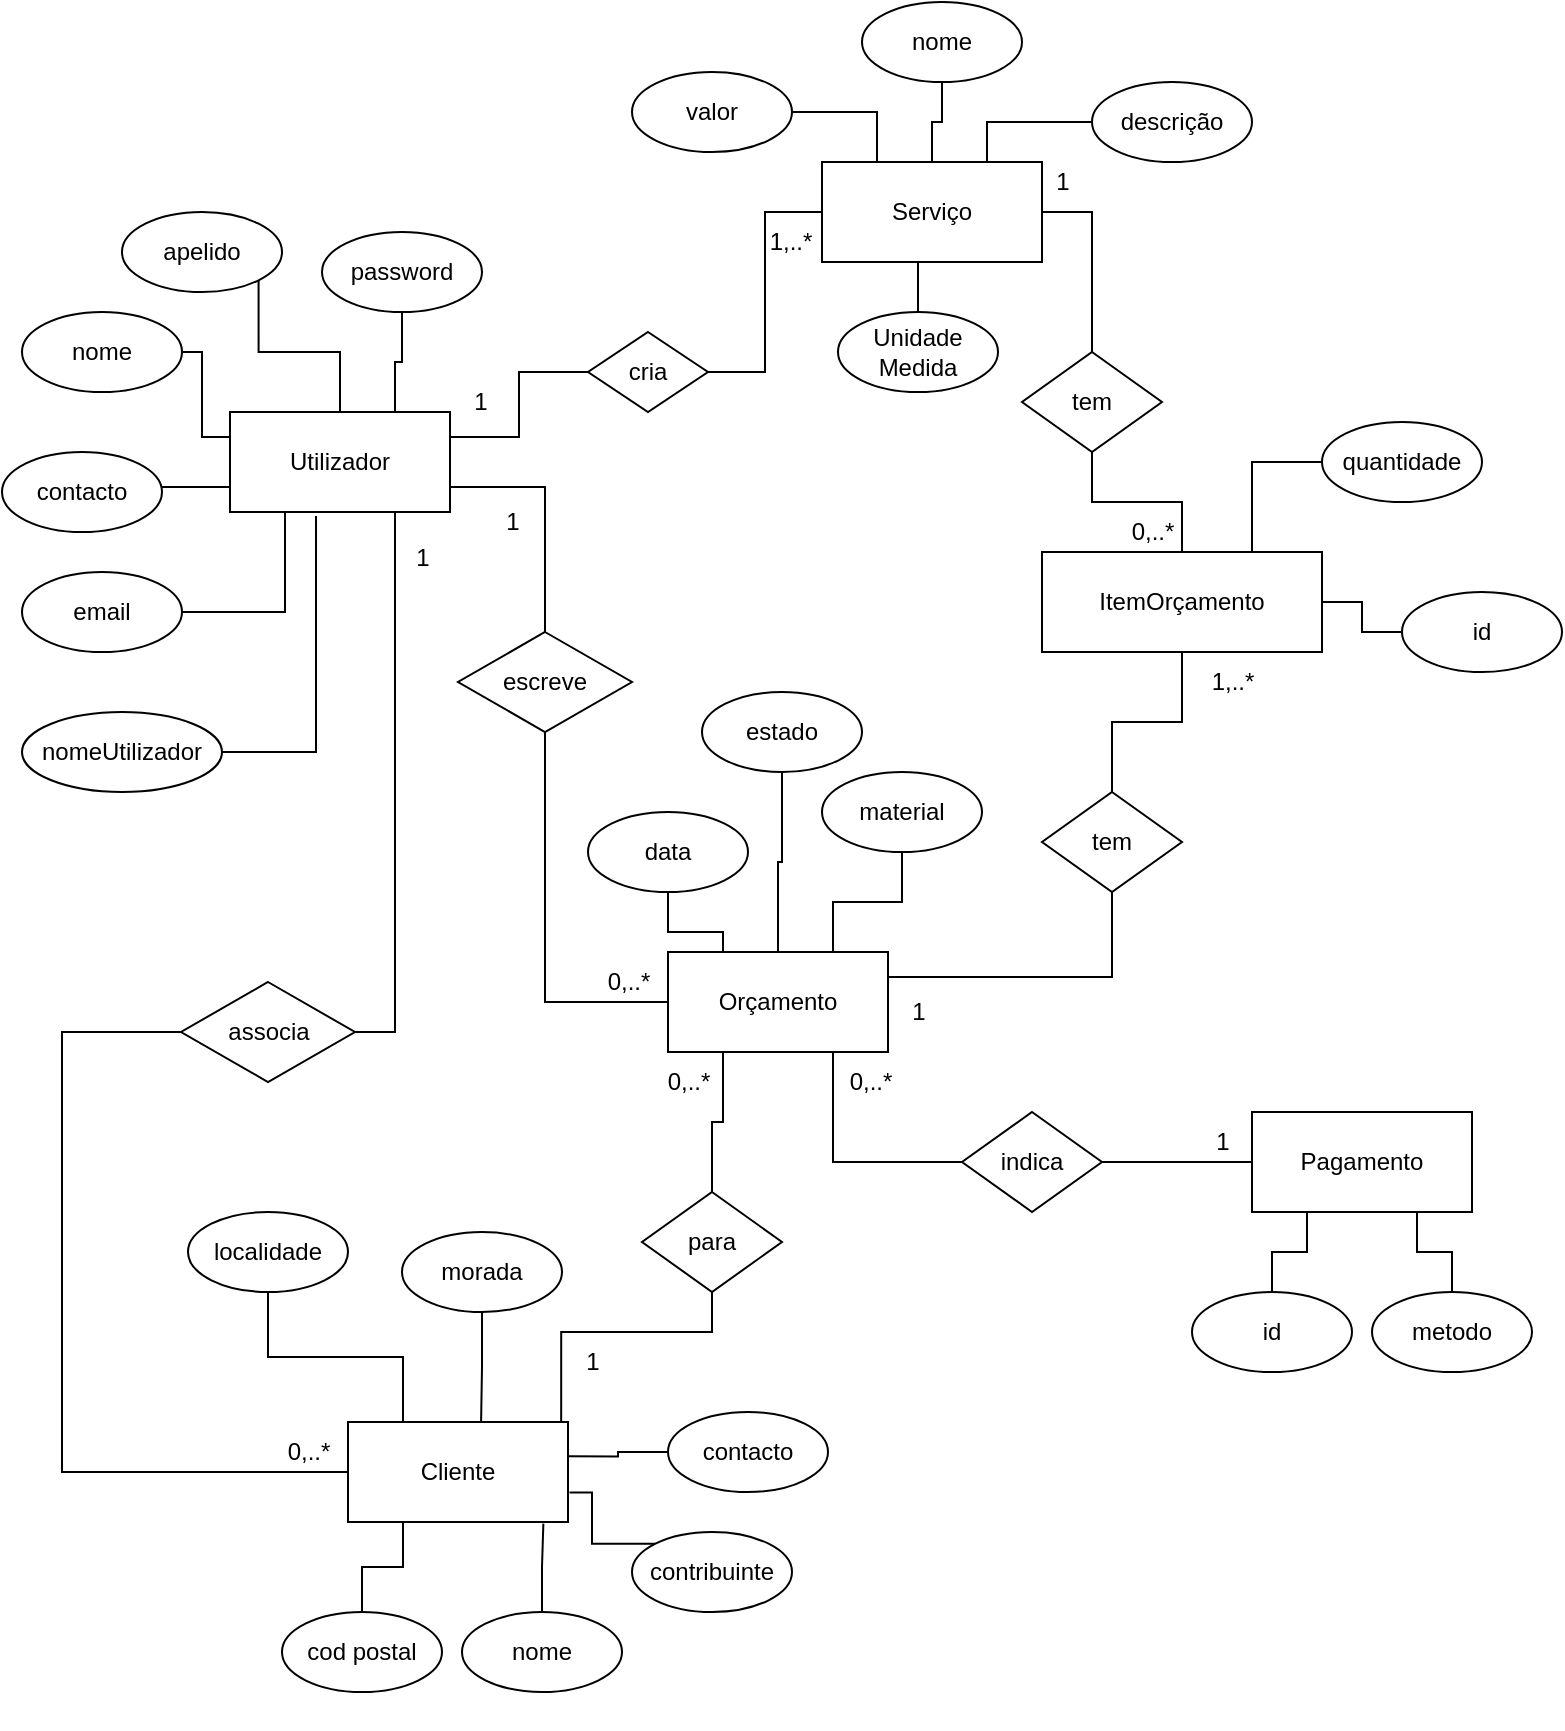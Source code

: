 <mxfile version="21.7.2" type="device">
  <diagram name="Página-1" id="sg6FpjcqBXsTZGkmIxfH">
    <mxGraphModel dx="1434" dy="774" grid="1" gridSize="10" guides="1" tooltips="1" connect="1" arrows="1" fold="1" page="1" pageScale="1" pageWidth="827" pageHeight="1169" math="0" shadow="0">
      <root>
        <mxCell id="0" />
        <mxCell id="1" parent="0" />
        <mxCell id="RxgH645jCnCbGKISRhRZ-43" style="edgeStyle=orthogonalEdgeStyle;rounded=0;orthogonalLoop=1;jettySize=auto;html=1;exitX=1;exitY=0.25;exitDx=0;exitDy=0;entryX=0;entryY=0.5;entryDx=0;entryDy=0;endArrow=none;endFill=0;" parent="1" source="RxgH645jCnCbGKISRhRZ-1" target="RxgH645jCnCbGKISRhRZ-34" edge="1">
          <mxGeometry relative="1" as="geometry" />
        </mxCell>
        <mxCell id="RxgH645jCnCbGKISRhRZ-53" style="edgeStyle=orthogonalEdgeStyle;rounded=0;orthogonalLoop=1;jettySize=auto;html=1;exitX=0.75;exitY=1;exitDx=0;exitDy=0;entryX=1;entryY=0.5;entryDx=0;entryDy=0;endArrow=none;endFill=0;" parent="1" source="RxgH645jCnCbGKISRhRZ-1" target="RxgH645jCnCbGKISRhRZ-37" edge="1">
          <mxGeometry relative="1" as="geometry" />
        </mxCell>
        <mxCell id="RxgH645jCnCbGKISRhRZ-74" style="edgeStyle=orthogonalEdgeStyle;rounded=0;orthogonalLoop=1;jettySize=auto;html=1;exitX=1;exitY=0.75;exitDx=0;exitDy=0;endArrow=none;endFill=0;" parent="1" source="RxgH645jCnCbGKISRhRZ-1" target="RxgH645jCnCbGKISRhRZ-35" edge="1">
          <mxGeometry relative="1" as="geometry" />
        </mxCell>
        <mxCell id="RxgH645jCnCbGKISRhRZ-1" value="Utilizador" style="html=1;whiteSpace=wrap;" parent="1" vertex="1">
          <mxGeometry x="154" y="250" width="110" height="50" as="geometry" />
        </mxCell>
        <mxCell id="RxgH645jCnCbGKISRhRZ-49" style="edgeStyle=orthogonalEdgeStyle;rounded=0;orthogonalLoop=1;jettySize=auto;html=1;exitX=0.75;exitY=1;exitDx=0;exitDy=0;entryX=0;entryY=0.5;entryDx=0;entryDy=0;endArrow=none;endFill=0;" parent="1" source="RxgH645jCnCbGKISRhRZ-2" target="RxgH645jCnCbGKISRhRZ-40" edge="1">
          <mxGeometry relative="1" as="geometry" />
        </mxCell>
        <mxCell id="RxgH645jCnCbGKISRhRZ-51" style="edgeStyle=orthogonalEdgeStyle;rounded=0;orthogonalLoop=1;jettySize=auto;html=1;exitX=0.25;exitY=1;exitDx=0;exitDy=0;entryX=0.5;entryY=0;entryDx=0;entryDy=0;endArrow=none;endFill=0;" parent="1" source="RxgH645jCnCbGKISRhRZ-2" target="RxgH645jCnCbGKISRhRZ-42" edge="1">
          <mxGeometry relative="1" as="geometry" />
        </mxCell>
        <mxCell id="RxgH645jCnCbGKISRhRZ-2" value="Orçamento" style="html=1;whiteSpace=wrap;" parent="1" vertex="1">
          <mxGeometry x="373" y="520" width="110" height="50" as="geometry" />
        </mxCell>
        <mxCell id="RxgH645jCnCbGKISRhRZ-45" style="edgeStyle=orthogonalEdgeStyle;rounded=0;orthogonalLoop=1;jettySize=auto;html=1;exitX=1;exitY=0.5;exitDx=0;exitDy=0;entryX=0.5;entryY=0;entryDx=0;entryDy=0;endArrow=none;endFill=0;" parent="1" source="RxgH645jCnCbGKISRhRZ-3" target="RxgH645jCnCbGKISRhRZ-38" edge="1">
          <mxGeometry relative="1" as="geometry" />
        </mxCell>
        <mxCell id="w6HIhAjS9ZjwIiCBrl9g-2" style="edgeStyle=orthogonalEdgeStyle;rounded=0;orthogonalLoop=1;jettySize=auto;html=1;exitX=0.5;exitY=1;exitDx=0;exitDy=0;entryX=0.5;entryY=0;entryDx=0;entryDy=0;endArrow=none;endFill=0;" edge="1" parent="1" source="RxgH645jCnCbGKISRhRZ-3" target="w6HIhAjS9ZjwIiCBrl9g-1">
          <mxGeometry relative="1" as="geometry" />
        </mxCell>
        <mxCell id="RxgH645jCnCbGKISRhRZ-3" value="Serviço" style="html=1;whiteSpace=wrap;" parent="1" vertex="1">
          <mxGeometry x="450" y="125" width="110" height="50" as="geometry" />
        </mxCell>
        <mxCell id="RxgH645jCnCbGKISRhRZ-4" value="Cliente" style="html=1;whiteSpace=wrap;" parent="1" vertex="1">
          <mxGeometry x="213" y="755" width="110" height="50" as="geometry" />
        </mxCell>
        <mxCell id="RxgH645jCnCbGKISRhRZ-69" style="edgeStyle=orthogonalEdgeStyle;rounded=0;orthogonalLoop=1;jettySize=auto;html=1;exitX=0.5;exitY=1;exitDx=0;exitDy=0;entryX=0.75;entryY=0;entryDx=0;entryDy=0;endArrow=none;endFill=0;" parent="1" source="RxgH645jCnCbGKISRhRZ-6" target="RxgH645jCnCbGKISRhRZ-1" edge="1">
          <mxGeometry relative="1" as="geometry" />
        </mxCell>
        <mxCell id="RxgH645jCnCbGKISRhRZ-6" value="password" style="ellipse;whiteSpace=wrap;html=1;" parent="1" vertex="1">
          <mxGeometry x="200" y="160" width="80" height="40" as="geometry" />
        </mxCell>
        <mxCell id="RxgH645jCnCbGKISRhRZ-70" style="edgeStyle=orthogonalEdgeStyle;rounded=0;orthogonalLoop=1;jettySize=auto;html=1;exitX=1;exitY=1;exitDx=0;exitDy=0;entryX=0.5;entryY=0;entryDx=0;entryDy=0;endArrow=none;endFill=0;" parent="1" source="RxgH645jCnCbGKISRhRZ-7" target="RxgH645jCnCbGKISRhRZ-1" edge="1">
          <mxGeometry relative="1" as="geometry" />
        </mxCell>
        <mxCell id="RxgH645jCnCbGKISRhRZ-7" value="apelido" style="ellipse;whiteSpace=wrap;html=1;" parent="1" vertex="1">
          <mxGeometry x="100" y="150" width="80" height="40" as="geometry" />
        </mxCell>
        <mxCell id="RxgH645jCnCbGKISRhRZ-55" style="edgeStyle=orthogonalEdgeStyle;rounded=0;orthogonalLoop=1;jettySize=auto;html=1;exitX=0.5;exitY=1;exitDx=0;exitDy=0;entryX=0.605;entryY=-0.007;entryDx=0;entryDy=0;entryPerimeter=0;endArrow=none;endFill=0;" parent="1" source="RxgH645jCnCbGKISRhRZ-9" target="RxgH645jCnCbGKISRhRZ-4" edge="1">
          <mxGeometry relative="1" as="geometry" />
        </mxCell>
        <mxCell id="RxgH645jCnCbGKISRhRZ-9" value="morada" style="ellipse;whiteSpace=wrap;html=1;" parent="1" vertex="1">
          <mxGeometry x="240" y="660" width="80" height="40" as="geometry" />
        </mxCell>
        <mxCell id="RxgH645jCnCbGKISRhRZ-72" style="edgeStyle=orthogonalEdgeStyle;rounded=0;orthogonalLoop=1;jettySize=auto;html=1;exitX=1;exitY=0.5;exitDx=0;exitDy=0;entryX=0;entryY=0.75;entryDx=0;entryDy=0;endArrow=none;endFill=0;" parent="1" target="RxgH645jCnCbGKISRhRZ-1" edge="1">
          <mxGeometry relative="1" as="geometry">
            <mxPoint x="116" y="290" as="sourcePoint" />
            <mxPoint x="150" y="287.5" as="targetPoint" />
            <Array as="points">
              <mxPoint x="116" y="288" />
            </Array>
          </mxGeometry>
        </mxCell>
        <mxCell id="RxgH645jCnCbGKISRhRZ-10" value="contacto" style="ellipse;whiteSpace=wrap;html=1;" parent="1" vertex="1">
          <mxGeometry x="40" y="270" width="80" height="40" as="geometry" />
        </mxCell>
        <mxCell id="RxgH645jCnCbGKISRhRZ-73" style="edgeStyle=orthogonalEdgeStyle;rounded=0;orthogonalLoop=1;jettySize=auto;html=1;exitX=1;exitY=0.5;exitDx=0;exitDy=0;entryX=0.25;entryY=1;entryDx=0;entryDy=0;endArrow=none;endFill=0;" parent="1" source="RxgH645jCnCbGKISRhRZ-11" target="RxgH645jCnCbGKISRhRZ-1" edge="1">
          <mxGeometry relative="1" as="geometry" />
        </mxCell>
        <mxCell id="RxgH645jCnCbGKISRhRZ-11" value="email" style="ellipse;whiteSpace=wrap;html=1;" parent="1" vertex="1">
          <mxGeometry x="50" y="330" width="80" height="40" as="geometry" />
        </mxCell>
        <mxCell id="RxgH645jCnCbGKISRhRZ-71" style="edgeStyle=orthogonalEdgeStyle;rounded=0;orthogonalLoop=1;jettySize=auto;html=1;exitX=1;exitY=0.5;exitDx=0;exitDy=0;entryX=0;entryY=0.25;entryDx=0;entryDy=0;endArrow=none;endFill=0;" parent="1" source="RxgH645jCnCbGKISRhRZ-12" target="RxgH645jCnCbGKISRhRZ-1" edge="1">
          <mxGeometry relative="1" as="geometry">
            <Array as="points">
              <mxPoint x="140" y="220" />
              <mxPoint x="140" y="263" />
            </Array>
          </mxGeometry>
        </mxCell>
        <mxCell id="RxgH645jCnCbGKISRhRZ-12" value="nome" style="ellipse;whiteSpace=wrap;html=1;" parent="1" vertex="1">
          <mxGeometry x="50" y="200" width="80" height="40" as="geometry" />
        </mxCell>
        <mxCell id="RxgH645jCnCbGKISRhRZ-47" style="edgeStyle=orthogonalEdgeStyle;rounded=0;orthogonalLoop=1;jettySize=auto;html=1;exitX=0.5;exitY=1;exitDx=0;exitDy=0;entryX=0.5;entryY=0;entryDx=0;entryDy=0;endArrow=none;endFill=0;" parent="1" source="RxgH645jCnCbGKISRhRZ-13" target="RxgH645jCnCbGKISRhRZ-39" edge="1">
          <mxGeometry relative="1" as="geometry" />
        </mxCell>
        <mxCell id="RxgH645jCnCbGKISRhRZ-13" value="ItemOrçamento" style="html=1;whiteSpace=wrap;" parent="1" vertex="1">
          <mxGeometry x="560" y="320" width="140" height="50" as="geometry" />
        </mxCell>
        <mxCell id="RxgH645jCnCbGKISRhRZ-64" style="edgeStyle=orthogonalEdgeStyle;rounded=0;orthogonalLoop=1;jettySize=auto;html=1;exitX=0;exitY=0.5;exitDx=0;exitDy=0;entryX=0.75;entryY=0;entryDx=0;entryDy=0;endArrow=none;endFill=0;" parent="1" source="RxgH645jCnCbGKISRhRZ-14" target="RxgH645jCnCbGKISRhRZ-13" edge="1">
          <mxGeometry relative="1" as="geometry">
            <Array as="points">
              <mxPoint x="680" y="275" />
              <mxPoint x="680" y="275" />
              <mxPoint x="665" y="275" />
            </Array>
          </mxGeometry>
        </mxCell>
        <mxCell id="RxgH645jCnCbGKISRhRZ-14" value="quantidade" style="ellipse;whiteSpace=wrap;html=1;" parent="1" vertex="1">
          <mxGeometry x="700" y="255" width="80" height="40" as="geometry" />
        </mxCell>
        <mxCell id="RxgH645jCnCbGKISRhRZ-65" style="edgeStyle=orthogonalEdgeStyle;rounded=0;orthogonalLoop=1;jettySize=auto;html=1;exitX=0;exitY=0.5;exitDx=0;exitDy=0;entryX=1;entryY=0.5;entryDx=0;entryDy=0;endArrow=none;endFill=0;" parent="1" source="RxgH645jCnCbGKISRhRZ-15" target="RxgH645jCnCbGKISRhRZ-13" edge="1">
          <mxGeometry relative="1" as="geometry" />
        </mxCell>
        <mxCell id="RxgH645jCnCbGKISRhRZ-15" value="id" style="ellipse;whiteSpace=wrap;html=1;" parent="1" vertex="1">
          <mxGeometry x="740" y="340" width="80" height="40" as="geometry" />
        </mxCell>
        <mxCell id="RxgH645jCnCbGKISRhRZ-77" style="edgeStyle=orthogonalEdgeStyle;rounded=0;orthogonalLoop=1;jettySize=auto;html=1;exitX=0.5;exitY=1;exitDx=0;exitDy=0;entryX=0.75;entryY=0;entryDx=0;entryDy=0;endArrow=none;endFill=0;" parent="1" source="RxgH645jCnCbGKISRhRZ-16" target="RxgH645jCnCbGKISRhRZ-2" edge="1">
          <mxGeometry relative="1" as="geometry" />
        </mxCell>
        <mxCell id="RxgH645jCnCbGKISRhRZ-16" value="material" style="ellipse;whiteSpace=wrap;html=1;" parent="1" vertex="1">
          <mxGeometry x="450" y="430" width="80" height="40" as="geometry" />
        </mxCell>
        <mxCell id="RxgH645jCnCbGKISRhRZ-62" style="edgeStyle=orthogonalEdgeStyle;rounded=0;orthogonalLoop=1;jettySize=auto;html=1;exitX=0.5;exitY=0;exitDx=0;exitDy=0;entryX=0.75;entryY=1;entryDx=0;entryDy=0;endArrow=none;endFill=0;" parent="1" source="RxgH645jCnCbGKISRhRZ-17" target="RxgH645jCnCbGKISRhRZ-18" edge="1">
          <mxGeometry relative="1" as="geometry" />
        </mxCell>
        <mxCell id="RxgH645jCnCbGKISRhRZ-17" value="metodo" style="ellipse;whiteSpace=wrap;html=1;" parent="1" vertex="1">
          <mxGeometry x="725" y="690" width="80" height="40" as="geometry" />
        </mxCell>
        <mxCell id="RxgH645jCnCbGKISRhRZ-18" value="Pagamento" style="html=1;whiteSpace=wrap;" parent="1" vertex="1">
          <mxGeometry x="665" y="600" width="110" height="50" as="geometry" />
        </mxCell>
        <mxCell id="RxgH645jCnCbGKISRhRZ-63" style="edgeStyle=orthogonalEdgeStyle;rounded=0;orthogonalLoop=1;jettySize=auto;html=1;exitX=0.5;exitY=0;exitDx=0;exitDy=0;entryX=0.25;entryY=1;entryDx=0;entryDy=0;endArrow=none;endFill=0;" parent="1" source="RxgH645jCnCbGKISRhRZ-19" target="RxgH645jCnCbGKISRhRZ-18" edge="1">
          <mxGeometry relative="1" as="geometry" />
        </mxCell>
        <mxCell id="RxgH645jCnCbGKISRhRZ-19" value="id" style="ellipse;whiteSpace=wrap;html=1;" parent="1" vertex="1">
          <mxGeometry x="635" y="690" width="80" height="40" as="geometry" />
        </mxCell>
        <mxCell id="RxgH645jCnCbGKISRhRZ-76" style="edgeStyle=orthogonalEdgeStyle;rounded=0;orthogonalLoop=1;jettySize=auto;html=1;exitX=0.5;exitY=1;exitDx=0;exitDy=0;entryX=0.25;entryY=0;entryDx=0;entryDy=0;endArrow=none;endFill=0;" parent="1" source="RxgH645jCnCbGKISRhRZ-21" target="RxgH645jCnCbGKISRhRZ-2" edge="1">
          <mxGeometry relative="1" as="geometry" />
        </mxCell>
        <mxCell id="RxgH645jCnCbGKISRhRZ-21" value="data" style="ellipse;whiteSpace=wrap;html=1;" parent="1" vertex="1">
          <mxGeometry x="333" y="450" width="80" height="40" as="geometry" />
        </mxCell>
        <mxCell id="RxgH645jCnCbGKISRhRZ-33" style="edgeStyle=orthogonalEdgeStyle;rounded=0;orthogonalLoop=1;jettySize=auto;html=1;exitX=0.5;exitY=1;exitDx=0;exitDy=0;" parent="1" edge="1">
          <mxGeometry relative="1" as="geometry">
            <mxPoint x="213" y="900" as="targetPoint" />
            <mxPoint x="213" y="900" as="sourcePoint" />
          </mxGeometry>
        </mxCell>
        <mxCell id="RxgH645jCnCbGKISRhRZ-56" style="edgeStyle=orthogonalEdgeStyle;rounded=0;orthogonalLoop=1;jettySize=auto;html=1;exitX=0;exitY=0.5;exitDx=0;exitDy=0;entryX=1.003;entryY=0.343;entryDx=0;entryDy=0;entryPerimeter=0;endArrow=none;endFill=0;" parent="1" source="RxgH645jCnCbGKISRhRZ-25" target="RxgH645jCnCbGKISRhRZ-4" edge="1">
          <mxGeometry relative="1" as="geometry" />
        </mxCell>
        <mxCell id="RxgH645jCnCbGKISRhRZ-25" value="contacto" style="ellipse;whiteSpace=wrap;html=1;" parent="1" vertex="1">
          <mxGeometry x="373" y="750" width="80" height="40" as="geometry" />
        </mxCell>
        <mxCell id="RxgH645jCnCbGKISRhRZ-57" style="edgeStyle=orthogonalEdgeStyle;rounded=0;orthogonalLoop=1;jettySize=auto;html=1;exitX=0;exitY=0;exitDx=0;exitDy=0;entryX=1.007;entryY=0.705;entryDx=0;entryDy=0;entryPerimeter=0;endArrow=none;endFill=0;" parent="1" source="RxgH645jCnCbGKISRhRZ-26" target="RxgH645jCnCbGKISRhRZ-4" edge="1">
          <mxGeometry relative="1" as="geometry" />
        </mxCell>
        <mxCell id="RxgH645jCnCbGKISRhRZ-26" value="contribuinte" style="ellipse;whiteSpace=wrap;html=1;" parent="1" vertex="1">
          <mxGeometry x="355" y="810" width="80" height="40" as="geometry" />
        </mxCell>
        <mxCell id="RxgH645jCnCbGKISRhRZ-58" style="edgeStyle=orthogonalEdgeStyle;rounded=0;orthogonalLoop=1;jettySize=auto;html=1;exitX=0.5;exitY=0;exitDx=0;exitDy=0;entryX=0.888;entryY=1.016;entryDx=0;entryDy=0;entryPerimeter=0;endArrow=none;endFill=0;" parent="1" source="RxgH645jCnCbGKISRhRZ-27" target="RxgH645jCnCbGKISRhRZ-4" edge="1">
          <mxGeometry relative="1" as="geometry" />
        </mxCell>
        <mxCell id="RxgH645jCnCbGKISRhRZ-27" value="nome" style="ellipse;whiteSpace=wrap;html=1;" parent="1" vertex="1">
          <mxGeometry x="270" y="850" width="80" height="40" as="geometry" />
        </mxCell>
        <mxCell id="RxgH645jCnCbGKISRhRZ-60" style="edgeStyle=orthogonalEdgeStyle;rounded=0;orthogonalLoop=1;jettySize=auto;html=1;exitX=0.5;exitY=0;exitDx=0;exitDy=0;entryX=0.25;entryY=1;entryDx=0;entryDy=0;endArrow=none;endFill=0;" parent="1" source="RxgH645jCnCbGKISRhRZ-28" target="RxgH645jCnCbGKISRhRZ-4" edge="1">
          <mxGeometry relative="1" as="geometry" />
        </mxCell>
        <mxCell id="RxgH645jCnCbGKISRhRZ-28" value="cod postal" style="ellipse;whiteSpace=wrap;html=1;" parent="1" vertex="1">
          <mxGeometry x="180" y="850" width="80" height="40" as="geometry" />
        </mxCell>
        <mxCell id="RxgH645jCnCbGKISRhRZ-61" style="edgeStyle=orthogonalEdgeStyle;rounded=0;orthogonalLoop=1;jettySize=auto;html=1;exitX=0.5;exitY=1;exitDx=0;exitDy=0;entryX=0.25;entryY=0;entryDx=0;entryDy=0;endArrow=none;endFill=0;" parent="1" source="RxgH645jCnCbGKISRhRZ-29" target="RxgH645jCnCbGKISRhRZ-4" edge="1">
          <mxGeometry relative="1" as="geometry" />
        </mxCell>
        <mxCell id="RxgH645jCnCbGKISRhRZ-29" value="localidade" style="ellipse;whiteSpace=wrap;html=1;" parent="1" vertex="1">
          <mxGeometry x="133" y="650" width="80" height="40" as="geometry" />
        </mxCell>
        <mxCell id="RxgH645jCnCbGKISRhRZ-67" style="edgeStyle=orthogonalEdgeStyle;rounded=0;orthogonalLoop=1;jettySize=auto;html=1;exitX=0.5;exitY=1;exitDx=0;exitDy=0;entryX=0.5;entryY=0;entryDx=0;entryDy=0;endArrow=none;endFill=0;" parent="1" source="RxgH645jCnCbGKISRhRZ-30" target="RxgH645jCnCbGKISRhRZ-3" edge="1">
          <mxGeometry relative="1" as="geometry" />
        </mxCell>
        <mxCell id="RxgH645jCnCbGKISRhRZ-30" value="nome" style="ellipse;whiteSpace=wrap;html=1;" parent="1" vertex="1">
          <mxGeometry x="470" y="45" width="80" height="40" as="geometry" />
        </mxCell>
        <mxCell id="RxgH645jCnCbGKISRhRZ-66" style="edgeStyle=orthogonalEdgeStyle;rounded=0;orthogonalLoop=1;jettySize=auto;html=1;exitX=0;exitY=0.5;exitDx=0;exitDy=0;entryX=0.75;entryY=0;entryDx=0;entryDy=0;endArrow=none;endFill=0;" parent="1" source="RxgH645jCnCbGKISRhRZ-31" target="RxgH645jCnCbGKISRhRZ-3" edge="1">
          <mxGeometry relative="1" as="geometry" />
        </mxCell>
        <mxCell id="RxgH645jCnCbGKISRhRZ-31" value="descrição" style="ellipse;whiteSpace=wrap;html=1;" parent="1" vertex="1">
          <mxGeometry x="585" y="85" width="80" height="40" as="geometry" />
        </mxCell>
        <mxCell id="RxgH645jCnCbGKISRhRZ-68" style="edgeStyle=orthogonalEdgeStyle;rounded=0;orthogonalLoop=1;jettySize=auto;html=1;exitX=1;exitY=0.5;exitDx=0;exitDy=0;entryX=0.25;entryY=0;entryDx=0;entryDy=0;endArrow=none;endFill=0;" parent="1" source="RxgH645jCnCbGKISRhRZ-32" target="RxgH645jCnCbGKISRhRZ-3" edge="1">
          <mxGeometry relative="1" as="geometry" />
        </mxCell>
        <mxCell id="RxgH645jCnCbGKISRhRZ-32" value="valor" style="ellipse;whiteSpace=wrap;html=1;" parent="1" vertex="1">
          <mxGeometry x="355" y="80" width="80" height="40" as="geometry" />
        </mxCell>
        <mxCell id="RxgH645jCnCbGKISRhRZ-44" style="edgeStyle=orthogonalEdgeStyle;rounded=0;orthogonalLoop=1;jettySize=auto;html=1;exitX=1;exitY=0.5;exitDx=0;exitDy=0;entryX=0;entryY=0.5;entryDx=0;entryDy=0;endArrow=none;endFill=0;" parent="1" source="RxgH645jCnCbGKISRhRZ-34" target="RxgH645jCnCbGKISRhRZ-3" edge="1">
          <mxGeometry relative="1" as="geometry" />
        </mxCell>
        <mxCell id="RxgH645jCnCbGKISRhRZ-34" value="cria" style="rhombus;whiteSpace=wrap;html=1;" parent="1" vertex="1">
          <mxGeometry x="333" y="210" width="60" height="40" as="geometry" />
        </mxCell>
        <mxCell id="RxgH645jCnCbGKISRhRZ-75" style="edgeStyle=orthogonalEdgeStyle;rounded=0;orthogonalLoop=1;jettySize=auto;html=1;exitX=0.5;exitY=1;exitDx=0;exitDy=0;entryX=0;entryY=0.5;entryDx=0;entryDy=0;endArrow=none;endFill=0;" parent="1" source="RxgH645jCnCbGKISRhRZ-35" target="RxgH645jCnCbGKISRhRZ-2" edge="1">
          <mxGeometry relative="1" as="geometry" />
        </mxCell>
        <mxCell id="RxgH645jCnCbGKISRhRZ-35" value="escreve" style="rhombus;whiteSpace=wrap;html=1;" parent="1" vertex="1">
          <mxGeometry x="268" y="360" width="87" height="50" as="geometry" />
        </mxCell>
        <mxCell id="RxgH645jCnCbGKISRhRZ-54" style="edgeStyle=orthogonalEdgeStyle;rounded=0;orthogonalLoop=1;jettySize=auto;html=1;exitX=0;exitY=0.5;exitDx=0;exitDy=0;entryX=0;entryY=0.5;entryDx=0;entryDy=0;endArrow=none;endFill=0;" parent="1" source="RxgH645jCnCbGKISRhRZ-37" target="RxgH645jCnCbGKISRhRZ-4" edge="1">
          <mxGeometry relative="1" as="geometry">
            <Array as="points">
              <mxPoint x="70" y="560" />
              <mxPoint x="70" y="780" />
            </Array>
            <mxPoint x="70" y="680" as="targetPoint" />
          </mxGeometry>
        </mxCell>
        <mxCell id="RxgH645jCnCbGKISRhRZ-37" value="associa" style="rhombus;whiteSpace=wrap;html=1;" parent="1" vertex="1">
          <mxGeometry x="129.5" y="535" width="87" height="50" as="geometry" />
        </mxCell>
        <mxCell id="RxgH645jCnCbGKISRhRZ-46" style="edgeStyle=orthogonalEdgeStyle;rounded=0;orthogonalLoop=1;jettySize=auto;html=1;exitX=0.5;exitY=1;exitDx=0;exitDy=0;entryX=0.5;entryY=0;entryDx=0;entryDy=0;endArrow=none;endFill=0;" parent="1" source="RxgH645jCnCbGKISRhRZ-38" target="RxgH645jCnCbGKISRhRZ-13" edge="1">
          <mxGeometry relative="1" as="geometry" />
        </mxCell>
        <mxCell id="RxgH645jCnCbGKISRhRZ-38" value="tem" style="rhombus;whiteSpace=wrap;html=1;" parent="1" vertex="1">
          <mxGeometry x="550" y="220" width="70" height="50" as="geometry" />
        </mxCell>
        <mxCell id="RxgH645jCnCbGKISRhRZ-48" style="edgeStyle=orthogonalEdgeStyle;rounded=0;orthogonalLoop=1;jettySize=auto;html=1;exitX=0.5;exitY=1;exitDx=0;exitDy=0;entryX=1;entryY=0.25;entryDx=0;entryDy=0;endArrow=none;endFill=0;" parent="1" source="RxgH645jCnCbGKISRhRZ-39" target="RxgH645jCnCbGKISRhRZ-2" edge="1">
          <mxGeometry relative="1" as="geometry" />
        </mxCell>
        <mxCell id="RxgH645jCnCbGKISRhRZ-39" value="tem" style="rhombus;whiteSpace=wrap;html=1;" parent="1" vertex="1">
          <mxGeometry x="560" y="440" width="70" height="50" as="geometry" />
        </mxCell>
        <mxCell id="RxgH645jCnCbGKISRhRZ-50" style="edgeStyle=orthogonalEdgeStyle;rounded=0;orthogonalLoop=1;jettySize=auto;html=1;exitX=1;exitY=0.5;exitDx=0;exitDy=0;entryX=0;entryY=0.5;entryDx=0;entryDy=0;endArrow=none;endFill=0;" parent="1" source="RxgH645jCnCbGKISRhRZ-40" target="RxgH645jCnCbGKISRhRZ-18" edge="1">
          <mxGeometry relative="1" as="geometry" />
        </mxCell>
        <mxCell id="RxgH645jCnCbGKISRhRZ-40" value="indica" style="rhombus;whiteSpace=wrap;html=1;" parent="1" vertex="1">
          <mxGeometry x="520" y="600" width="70" height="50" as="geometry" />
        </mxCell>
        <mxCell id="RxgH645jCnCbGKISRhRZ-52" style="edgeStyle=orthogonalEdgeStyle;rounded=0;orthogonalLoop=1;jettySize=auto;html=1;exitX=0.5;exitY=1;exitDx=0;exitDy=0;entryX=0.969;entryY=0.005;entryDx=0;entryDy=0;entryPerimeter=0;endArrow=none;endFill=0;" parent="1" source="RxgH645jCnCbGKISRhRZ-42" target="RxgH645jCnCbGKISRhRZ-4" edge="1">
          <mxGeometry relative="1" as="geometry">
            <mxPoint x="320" y="750" as="targetPoint" />
            <Array as="points">
              <mxPoint x="395" y="710" />
              <mxPoint x="320" y="710" />
            </Array>
          </mxGeometry>
        </mxCell>
        <mxCell id="RxgH645jCnCbGKISRhRZ-42" value="para" style="rhombus;whiteSpace=wrap;html=1;" parent="1" vertex="1">
          <mxGeometry x="360" y="640" width="70" height="50" as="geometry" />
        </mxCell>
        <mxCell id="ET9NhkUcz603RWq4ZlQj-2" style="edgeStyle=orthogonalEdgeStyle;rounded=0;orthogonalLoop=1;jettySize=auto;html=1;exitX=1;exitY=0.5;exitDx=0;exitDy=0;entryX=0.391;entryY=1.04;entryDx=0;entryDy=0;entryPerimeter=0;endArrow=none;endFill=0;" parent="1" source="ET9NhkUcz603RWq4ZlQj-1" target="RxgH645jCnCbGKISRhRZ-1" edge="1">
          <mxGeometry relative="1" as="geometry" />
        </mxCell>
        <mxCell id="ET9NhkUcz603RWq4ZlQj-1" value="nomeUtilizador" style="ellipse;whiteSpace=wrap;html=1;" parent="1" vertex="1">
          <mxGeometry x="50" y="400" width="100" height="40" as="geometry" />
        </mxCell>
        <mxCell id="ET9NhkUcz603RWq4ZlQj-3" value="1,..*" style="text;html=1;align=center;verticalAlign=middle;resizable=0;points=[];autosize=1;strokeColor=none;fillColor=none;" parent="1" vertex="1">
          <mxGeometry x="414" y="150" width="40" height="30" as="geometry" />
        </mxCell>
        <mxCell id="ET9NhkUcz603RWq4ZlQj-4" value="1" style="text;html=1;align=center;verticalAlign=middle;resizable=0;points=[];autosize=1;strokeColor=none;fillColor=none;" parent="1" vertex="1">
          <mxGeometry x="264" y="230" width="30" height="30" as="geometry" />
        </mxCell>
        <mxCell id="ET9NhkUcz603RWq4ZlQj-5" value="0,..*" style="text;html=1;align=center;verticalAlign=middle;resizable=0;points=[];autosize=1;strokeColor=none;fillColor=none;" parent="1" vertex="1">
          <mxGeometry x="595" y="295" width="40" height="30" as="geometry" />
        </mxCell>
        <mxCell id="ET9NhkUcz603RWq4ZlQj-6" value="1" style="text;html=1;align=center;verticalAlign=middle;resizable=0;points=[];autosize=1;strokeColor=none;fillColor=none;" parent="1" vertex="1">
          <mxGeometry x="555" y="120" width="30" height="30" as="geometry" />
        </mxCell>
        <mxCell id="ET9NhkUcz603RWq4ZlQj-7" value="1" style="text;html=1;align=center;verticalAlign=middle;resizable=0;points=[];autosize=1;strokeColor=none;fillColor=none;" parent="1" vertex="1">
          <mxGeometry x="483" y="535" width="30" height="30" as="geometry" />
        </mxCell>
        <mxCell id="ET9NhkUcz603RWq4ZlQj-9" value="1,..*" style="text;html=1;align=center;verticalAlign=middle;resizable=0;points=[];autosize=1;strokeColor=none;fillColor=none;" parent="1" vertex="1">
          <mxGeometry x="635" y="370" width="40" height="30" as="geometry" />
        </mxCell>
        <mxCell id="ET9NhkUcz603RWq4ZlQj-10" value="1" style="text;html=1;align=center;verticalAlign=middle;resizable=0;points=[];autosize=1;strokeColor=none;fillColor=none;" parent="1" vertex="1">
          <mxGeometry x="635" y="600" width="30" height="30" as="geometry" />
        </mxCell>
        <mxCell id="ET9NhkUcz603RWq4ZlQj-12" value="0,..*" style="text;html=1;align=center;verticalAlign=middle;resizable=0;points=[];autosize=1;strokeColor=none;fillColor=none;" parent="1" vertex="1">
          <mxGeometry x="454" y="570" width="40" height="30" as="geometry" />
        </mxCell>
        <mxCell id="ET9NhkUcz603RWq4ZlQj-13" value="1" style="text;html=1;align=center;verticalAlign=middle;resizable=0;points=[];autosize=1;strokeColor=none;fillColor=none;" parent="1" vertex="1">
          <mxGeometry x="320" y="710" width="30" height="30" as="geometry" />
        </mxCell>
        <mxCell id="ET9NhkUcz603RWq4ZlQj-14" value="0,..*" style="text;html=1;align=center;verticalAlign=middle;resizable=0;points=[];autosize=1;strokeColor=none;fillColor=none;" parent="1" vertex="1">
          <mxGeometry x="363" y="570" width="40" height="30" as="geometry" />
        </mxCell>
        <mxCell id="ET9NhkUcz603RWq4ZlQj-15" value="0,..*" style="text;html=1;align=center;verticalAlign=middle;resizable=0;points=[];autosize=1;strokeColor=none;fillColor=none;" parent="1" vertex="1">
          <mxGeometry x="333" y="520" width="40" height="30" as="geometry" />
        </mxCell>
        <mxCell id="ET9NhkUcz603RWq4ZlQj-16" value="1" style="text;html=1;align=center;verticalAlign=middle;resizable=0;points=[];autosize=1;strokeColor=none;fillColor=none;" parent="1" vertex="1">
          <mxGeometry x="280" y="290" width="30" height="30" as="geometry" />
        </mxCell>
        <mxCell id="ET9NhkUcz603RWq4ZlQj-17" value="0,..*" style="text;html=1;align=center;verticalAlign=middle;resizable=0;points=[];autosize=1;strokeColor=none;fillColor=none;" parent="1" vertex="1">
          <mxGeometry x="173" y="755" width="40" height="30" as="geometry" />
        </mxCell>
        <mxCell id="ET9NhkUcz603RWq4ZlQj-18" value="1" style="text;html=1;align=center;verticalAlign=middle;resizable=0;points=[];autosize=1;strokeColor=none;fillColor=none;" parent="1" vertex="1">
          <mxGeometry x="235" y="308" width="30" height="30" as="geometry" />
        </mxCell>
        <mxCell id="OXw7npnlb80zxPRPRlnI-3" style="edgeStyle=orthogonalEdgeStyle;rounded=0;orthogonalLoop=1;jettySize=auto;html=1;exitX=0.5;exitY=1;exitDx=0;exitDy=0;entryX=0.5;entryY=0;entryDx=0;entryDy=0;endArrow=none;endFill=0;" parent="1" source="OXw7npnlb80zxPRPRlnI-2" target="RxgH645jCnCbGKISRhRZ-2" edge="1">
          <mxGeometry relative="1" as="geometry" />
        </mxCell>
        <mxCell id="OXw7npnlb80zxPRPRlnI-2" value="estado" style="ellipse;whiteSpace=wrap;html=1;" parent="1" vertex="1">
          <mxGeometry x="390" y="390" width="80" height="40" as="geometry" />
        </mxCell>
        <mxCell id="w6HIhAjS9ZjwIiCBrl9g-1" value="Unidade Medida" style="ellipse;whiteSpace=wrap;html=1;" vertex="1" parent="1">
          <mxGeometry x="458" y="200" width="80" height="40" as="geometry" />
        </mxCell>
      </root>
    </mxGraphModel>
  </diagram>
</mxfile>
